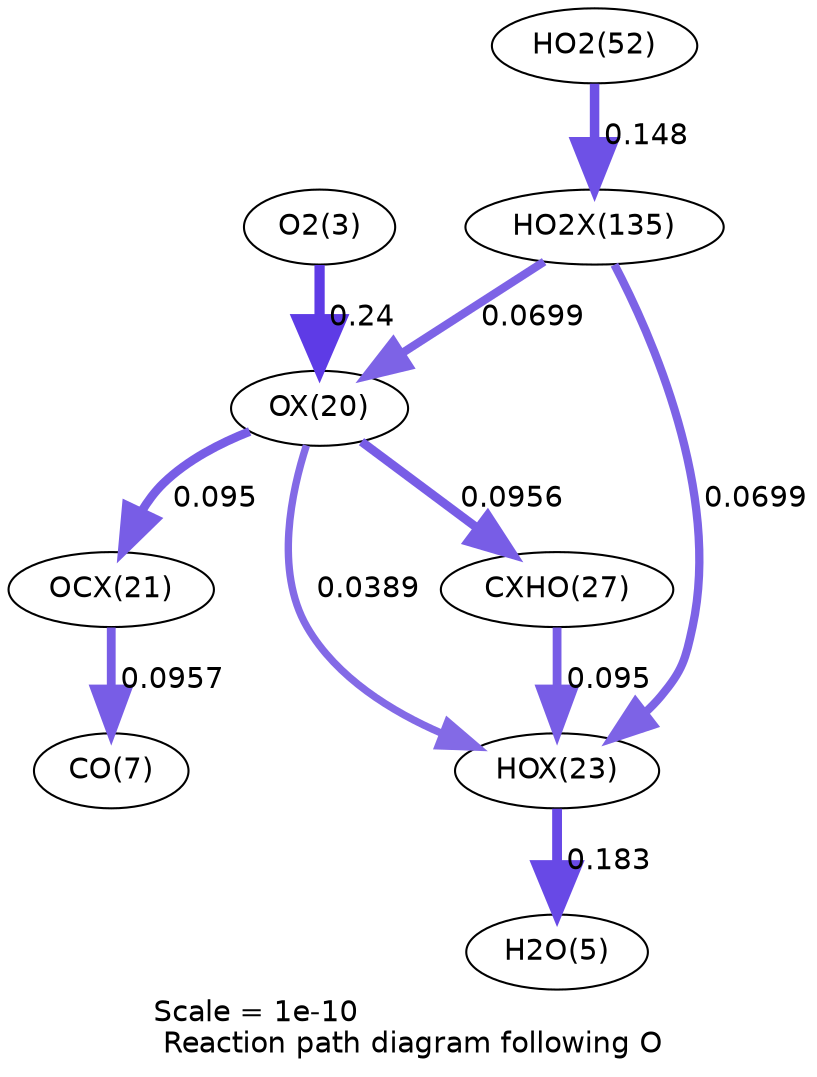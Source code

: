 digraph reaction_paths {
center=1;
s5 -> s24[fontname="Helvetica", penwidth=4.92, arrowsize=2.46, color="0.7, 0.74, 0.9"
, label=" 0.24"];
s24 -> s27[fontname="Helvetica", penwidth=3.55, arrowsize=1.77, color="0.7, 0.539, 0.9"
, label=" 0.0389"];
s24 -> s29[fontname="Helvetica", penwidth=4.23, arrowsize=2.11, color="0.7, 0.596, 0.9"
, label=" 0.0956"];
s24 -> s25[fontname="Helvetica", penwidth=4.22, arrowsize=2.11, color="0.7, 0.595, 0.9"
, label=" 0.095"];
s39 -> s24[fontname="Helvetica", penwidth=3.99, arrowsize=2, color="0.7, 0.57, 0.9"
, label=" 0.0699"];
s27 -> s7[fontname="Helvetica", penwidth=4.72, arrowsize=2.36, color="0.7, 0.683, 0.9"
, label=" 0.183"];
s29 -> s27[fontname="Helvetica", penwidth=4.22, arrowsize=2.11, color="0.7, 0.595, 0.9"
, label=" 0.095"];
s39 -> s27[fontname="Helvetica", penwidth=3.99, arrowsize=2, color="0.7, 0.57, 0.9"
, label=" 0.0699"];
s25 -> s9[fontname="Helvetica", penwidth=4.23, arrowsize=2.11, color="0.7, 0.596, 0.9"
, label=" 0.0957"];
s21 -> s39[fontname="Helvetica", penwidth=4.56, arrowsize=2.28, color="0.7, 0.648, 0.9"
, label=" 0.148"];
s5 [ fontname="Helvetica", label="O2(3)"];
s7 [ fontname="Helvetica", label="H2O(5)"];
s9 [ fontname="Helvetica", label="CO(7)"];
s21 [ fontname="Helvetica", label="HO2(52)"];
s24 [ fontname="Helvetica", label="OX(20)"];
s25 [ fontname="Helvetica", label="OCX(21)"];
s27 [ fontname="Helvetica", label="HOX(23)"];
s29 [ fontname="Helvetica", label="CXHO(27)"];
s39 [ fontname="Helvetica", label="HO2X(135)"];
 label = "Scale = 1e-10\l Reaction path diagram following O";
 fontname = "Helvetica";
}
